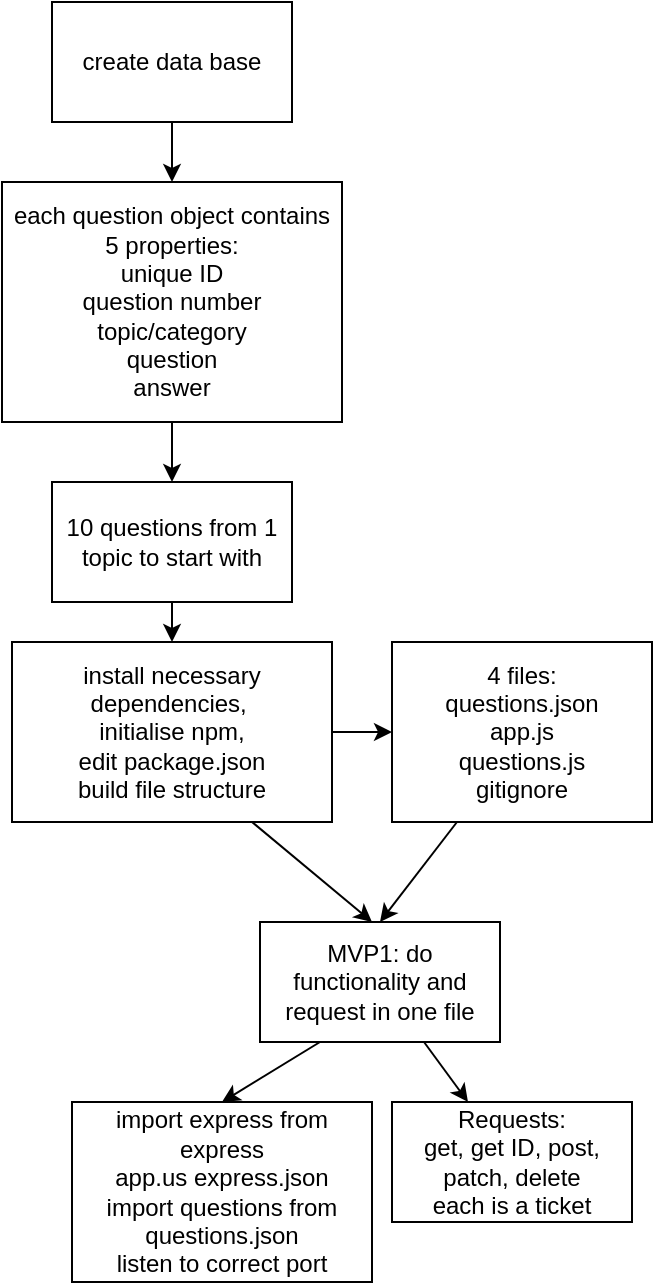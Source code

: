 <mxfile>
    <diagram id="R9S1NgQbQhPff-BpzMSi" name="Page-1">
        <mxGraphModel dx="666" dy="497" grid="1" gridSize="10" guides="1" tooltips="1" connect="1" arrows="1" fold="1" page="1" pageScale="1" pageWidth="827" pageHeight="1169" math="0" shadow="0">
            <root>
                <mxCell id="0"/>
                <mxCell id="1" parent="0"/>
                <mxCell id="6" value="" style="edgeStyle=none;html=1;" edge="1" parent="1" source="2" target="4">
                    <mxGeometry relative="1" as="geometry"/>
                </mxCell>
                <mxCell id="2" value="create data base" style="rounded=0;whiteSpace=wrap;html=1;" vertex="1" parent="1">
                    <mxGeometry x="310" y="50" width="120" height="60" as="geometry"/>
                </mxCell>
                <mxCell id="14" style="edgeStyle=none;html=1;exitX=0.25;exitY=1;exitDx=0;exitDy=0;entryX=0.5;entryY=0;entryDx=0;entryDy=0;" edge="1" parent="1" source="3" target="13">
                    <mxGeometry relative="1" as="geometry"/>
                </mxCell>
                <mxCell id="3" value="4 files: &lt;br&gt;questions.json&lt;br&gt;app.js &lt;br&gt;questions.js&lt;br&gt;gitignore" style="rounded=0;whiteSpace=wrap;html=1;" vertex="1" parent="1">
                    <mxGeometry x="480" y="370" width="130" height="90" as="geometry"/>
                </mxCell>
                <mxCell id="8" value="" style="edgeStyle=none;html=1;" edge="1" parent="1" source="4" target="7">
                    <mxGeometry relative="1" as="geometry"/>
                </mxCell>
                <mxCell id="4" value="each question object contains 5 properties:&lt;br&gt;unique ID&lt;br&gt;question number&lt;br&gt;topic/category&lt;br&gt;question&lt;br&gt;answer" style="rounded=0;whiteSpace=wrap;html=1;" vertex="1" parent="1">
                    <mxGeometry x="285" y="140" width="170" height="120" as="geometry"/>
                </mxCell>
                <mxCell id="10" value="" style="edgeStyle=none;html=1;" edge="1" parent="1" source="7" target="9">
                    <mxGeometry relative="1" as="geometry"/>
                </mxCell>
                <mxCell id="7" value="10 questions from 1 topic to start with" style="rounded=0;whiteSpace=wrap;html=1;" vertex="1" parent="1">
                    <mxGeometry x="310" y="290" width="120" height="60" as="geometry"/>
                </mxCell>
                <mxCell id="11" value="" style="edgeStyle=none;html=1;" edge="1" parent="1" source="9" target="3">
                    <mxGeometry relative="1" as="geometry"/>
                </mxCell>
                <mxCell id="15" style="edgeStyle=none;html=1;exitX=0.75;exitY=1;exitDx=0;exitDy=0;" edge="1" parent="1" source="9">
                    <mxGeometry relative="1" as="geometry">
                        <mxPoint x="470" y="510" as="targetPoint"/>
                    </mxGeometry>
                </mxCell>
                <mxCell id="9" value="install necessary dependencies,&amp;nbsp;&lt;br&gt;initialise npm,&lt;br&gt;edit package.json&lt;br&gt;build file structure" style="rounded=0;whiteSpace=wrap;html=1;" vertex="1" parent="1">
                    <mxGeometry x="290" y="370" width="160" height="90" as="geometry"/>
                </mxCell>
                <mxCell id="17" value="" style="edgeStyle=none;html=1;" edge="1" parent="1" source="13" target="16">
                    <mxGeometry relative="1" as="geometry"/>
                </mxCell>
                <mxCell id="19" style="edgeStyle=none;html=1;exitX=0.25;exitY=1;exitDx=0;exitDy=0;entryX=0.5;entryY=0;entryDx=0;entryDy=0;" edge="1" parent="1" source="13" target="18">
                    <mxGeometry relative="1" as="geometry"/>
                </mxCell>
                <mxCell id="13" value="MVP1: do functionality and request in one file" style="rounded=0;whiteSpace=wrap;html=1;" vertex="1" parent="1">
                    <mxGeometry x="414" y="510" width="120" height="60" as="geometry"/>
                </mxCell>
                <mxCell id="16" value="Requests:&lt;br&gt;get, get ID, post, patch, delete&lt;br&gt;each is a ticket" style="rounded=0;whiteSpace=wrap;html=1;" vertex="1" parent="1">
                    <mxGeometry x="480" y="600" width="120" height="60" as="geometry"/>
                </mxCell>
                <mxCell id="18" value="import express from express&lt;br&gt;app.us express.json&lt;br&gt;import questions from questions.json&lt;br&gt;listen to correct port" style="rounded=0;whiteSpace=wrap;html=1;" vertex="1" parent="1">
                    <mxGeometry x="320" y="600" width="150" height="90" as="geometry"/>
                </mxCell>
            </root>
        </mxGraphModel>
    </diagram>
</mxfile>